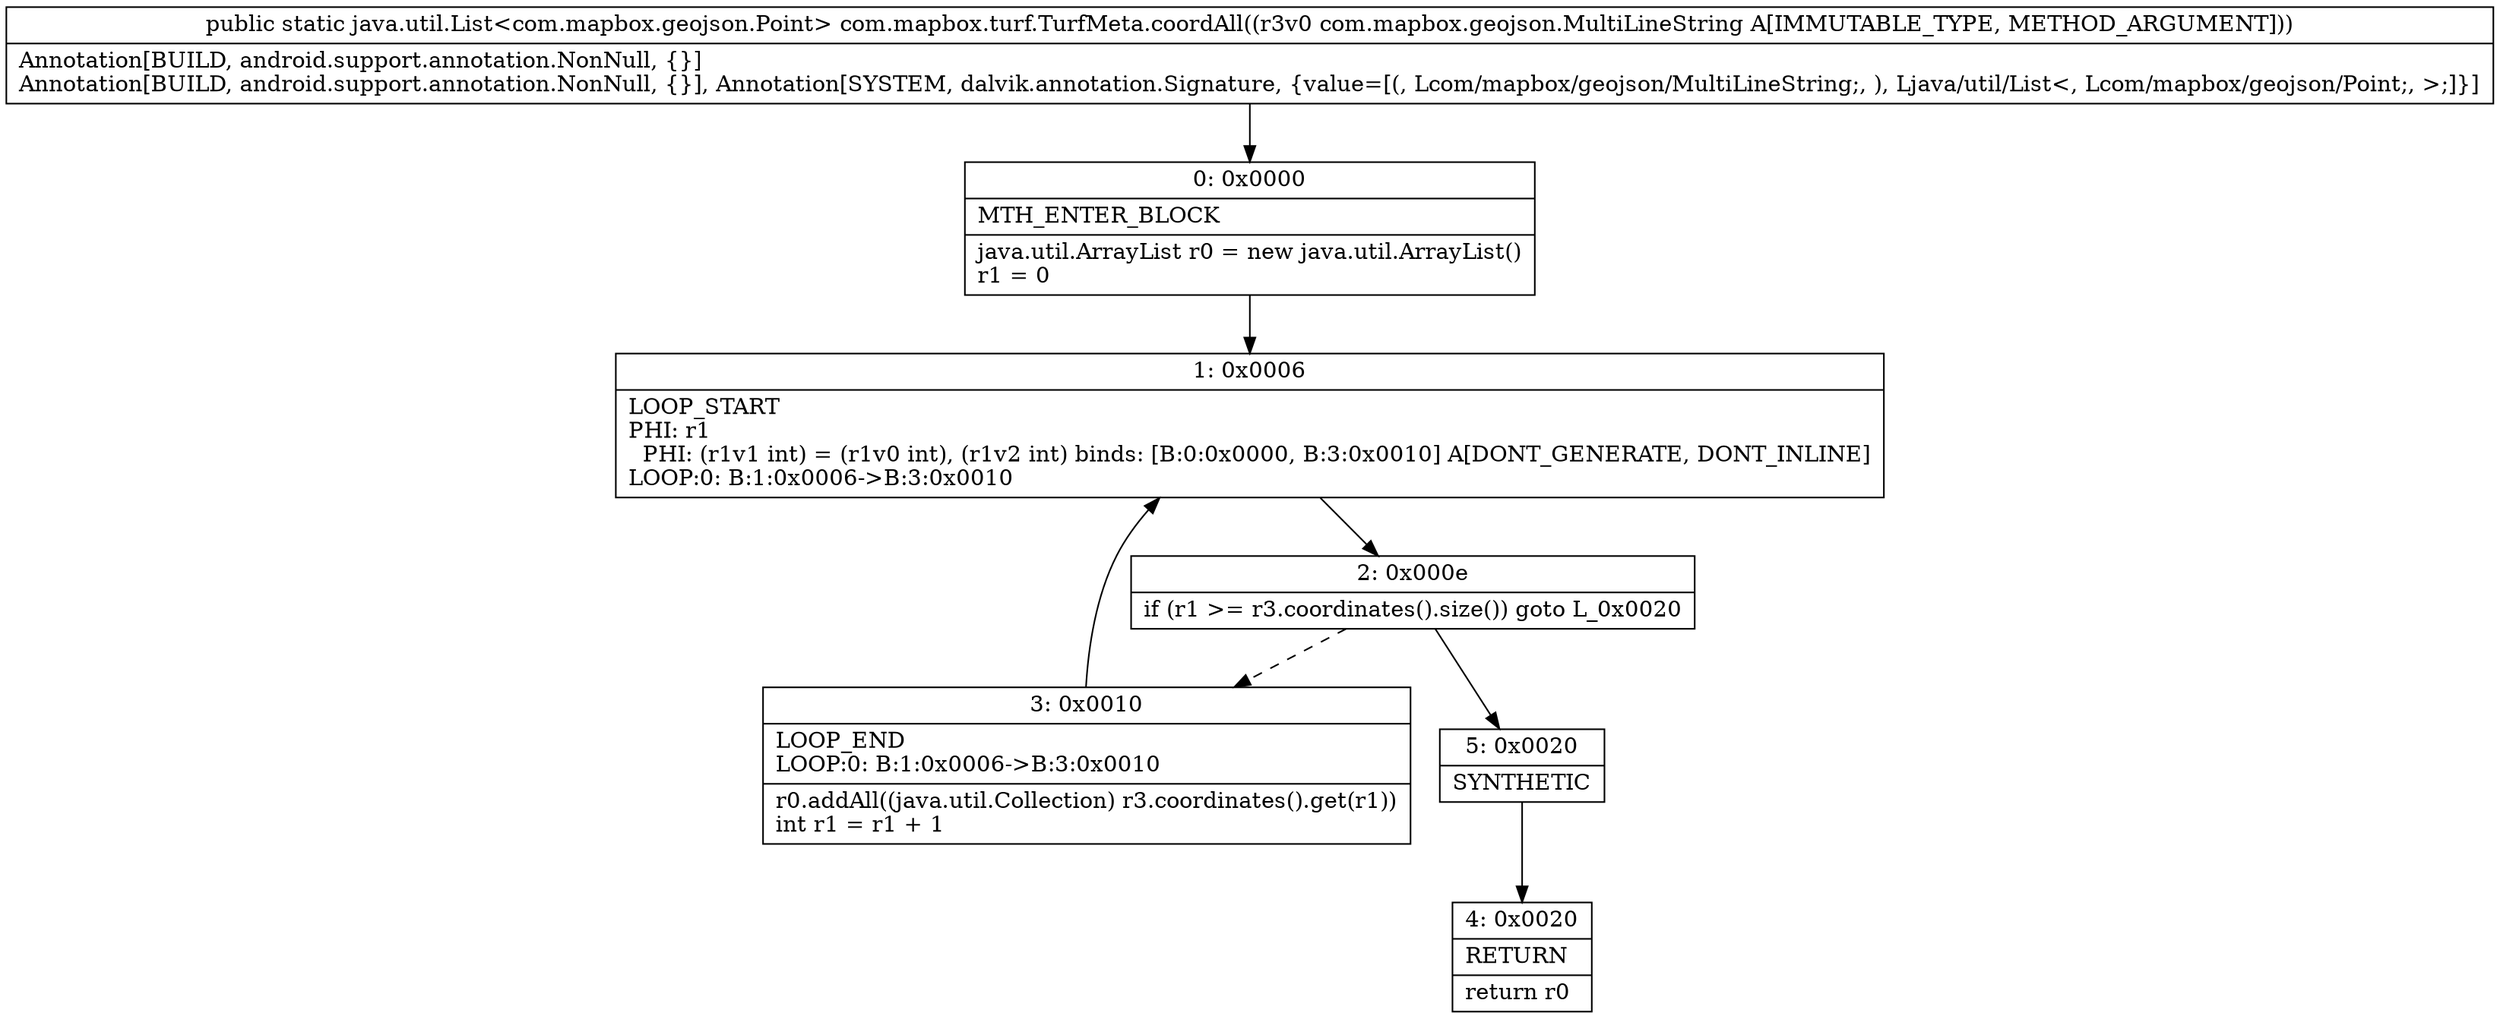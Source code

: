 digraph "CFG forcom.mapbox.turf.TurfMeta.coordAll(Lcom\/mapbox\/geojson\/MultiLineString;)Ljava\/util\/List;" {
Node_0 [shape=record,label="{0\:\ 0x0000|MTH_ENTER_BLOCK\l|java.util.ArrayList r0 = new java.util.ArrayList()\lr1 = 0\l}"];
Node_1 [shape=record,label="{1\:\ 0x0006|LOOP_START\lPHI: r1 \l  PHI: (r1v1 int) = (r1v0 int), (r1v2 int) binds: [B:0:0x0000, B:3:0x0010] A[DONT_GENERATE, DONT_INLINE]\lLOOP:0: B:1:0x0006\-\>B:3:0x0010\l}"];
Node_2 [shape=record,label="{2\:\ 0x000e|if (r1 \>= r3.coordinates().size()) goto L_0x0020\l}"];
Node_3 [shape=record,label="{3\:\ 0x0010|LOOP_END\lLOOP:0: B:1:0x0006\-\>B:3:0x0010\l|r0.addAll((java.util.Collection) r3.coordinates().get(r1))\lint r1 = r1 + 1\l}"];
Node_4 [shape=record,label="{4\:\ 0x0020|RETURN\l|return r0\l}"];
Node_5 [shape=record,label="{5\:\ 0x0020|SYNTHETIC\l}"];
MethodNode[shape=record,label="{public static java.util.List\<com.mapbox.geojson.Point\> com.mapbox.turf.TurfMeta.coordAll((r3v0 com.mapbox.geojson.MultiLineString A[IMMUTABLE_TYPE, METHOD_ARGUMENT]))  | Annotation[BUILD, android.support.annotation.NonNull, \{\}]\lAnnotation[BUILD, android.support.annotation.NonNull, \{\}], Annotation[SYSTEM, dalvik.annotation.Signature, \{value=[(, Lcom\/mapbox\/geojson\/MultiLineString;, ), Ljava\/util\/List\<, Lcom\/mapbox\/geojson\/Point;, \>;]\}]\l}"];
MethodNode -> Node_0;
Node_0 -> Node_1;
Node_1 -> Node_2;
Node_2 -> Node_3[style=dashed];
Node_2 -> Node_5;
Node_3 -> Node_1;
Node_5 -> Node_4;
}

